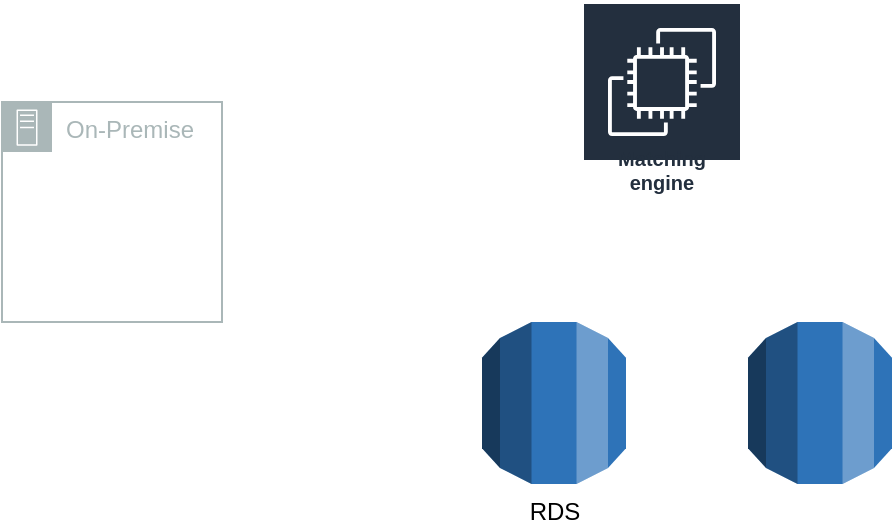 <mxfile version="23.1.2" type="github">
  <diagram name="Page-1" id="vbcIbxCuB1PoPxorpxca">
    <mxGraphModel dx="2284" dy="746" grid="1" gridSize="10" guides="1" tooltips="1" connect="1" arrows="1" fold="1" page="1" pageScale="1" pageWidth="850" pageHeight="1100" math="0" shadow="0">
      <root>
        <mxCell id="0" />
        <mxCell id="1" parent="0" />
        <mxCell id="Zn9wi0Xc4JewI4kYj6-b-1" value="RDS" style="outlineConnect=0;dashed=0;verticalLabelPosition=bottom;verticalAlign=top;align=center;html=1;shape=mxgraph.aws3.rds;fillColor=#2E73B8;gradientColor=none;" vertex="1" parent="1">
          <mxGeometry x="220" y="200" width="72" height="81" as="geometry" />
        </mxCell>
        <mxCell id="Zn9wi0Xc4JewI4kYj6-b-2" value="Matching engine" style="sketch=0;outlineConnect=0;fontColor=#232F3E;gradientColor=none;strokeColor=#ffffff;fillColor=#232F3E;dashed=0;verticalLabelPosition=middle;verticalAlign=bottom;align=center;html=1;whiteSpace=wrap;fontSize=10;fontStyle=1;spacing=3;shape=mxgraph.aws4.productIcon;prIcon=mxgraph.aws4.ec2;" vertex="1" parent="1">
          <mxGeometry x="270" y="40" width="80" height="100" as="geometry" />
        </mxCell>
        <mxCell id="Zn9wi0Xc4JewI4kYj6-b-3" value="" style="outlineConnect=0;dashed=0;verticalLabelPosition=bottom;verticalAlign=top;align=center;html=1;shape=mxgraph.aws3.rds;fillColor=#2E73B8;gradientColor=none;" vertex="1" parent="1">
          <mxGeometry x="353" y="200" width="72" height="81" as="geometry" />
        </mxCell>
        <mxCell id="Zn9wi0Xc4JewI4kYj6-b-4" value="On-Premise" style="sketch=0;outlineConnect=0;gradientColor=none;html=1;whiteSpace=wrap;fontSize=12;fontStyle=0;shape=mxgraph.aws4.group;grIcon=mxgraph.aws4.group_on_premise;strokeColor=#AAB7B8;fillColor=none;verticalAlign=top;align=left;spacingLeft=30;fontColor=#AAB7B8;dashed=0;" vertex="1" parent="1">
          <mxGeometry x="-20" y="90" width="110" height="110" as="geometry" />
        </mxCell>
      </root>
    </mxGraphModel>
  </diagram>
</mxfile>
